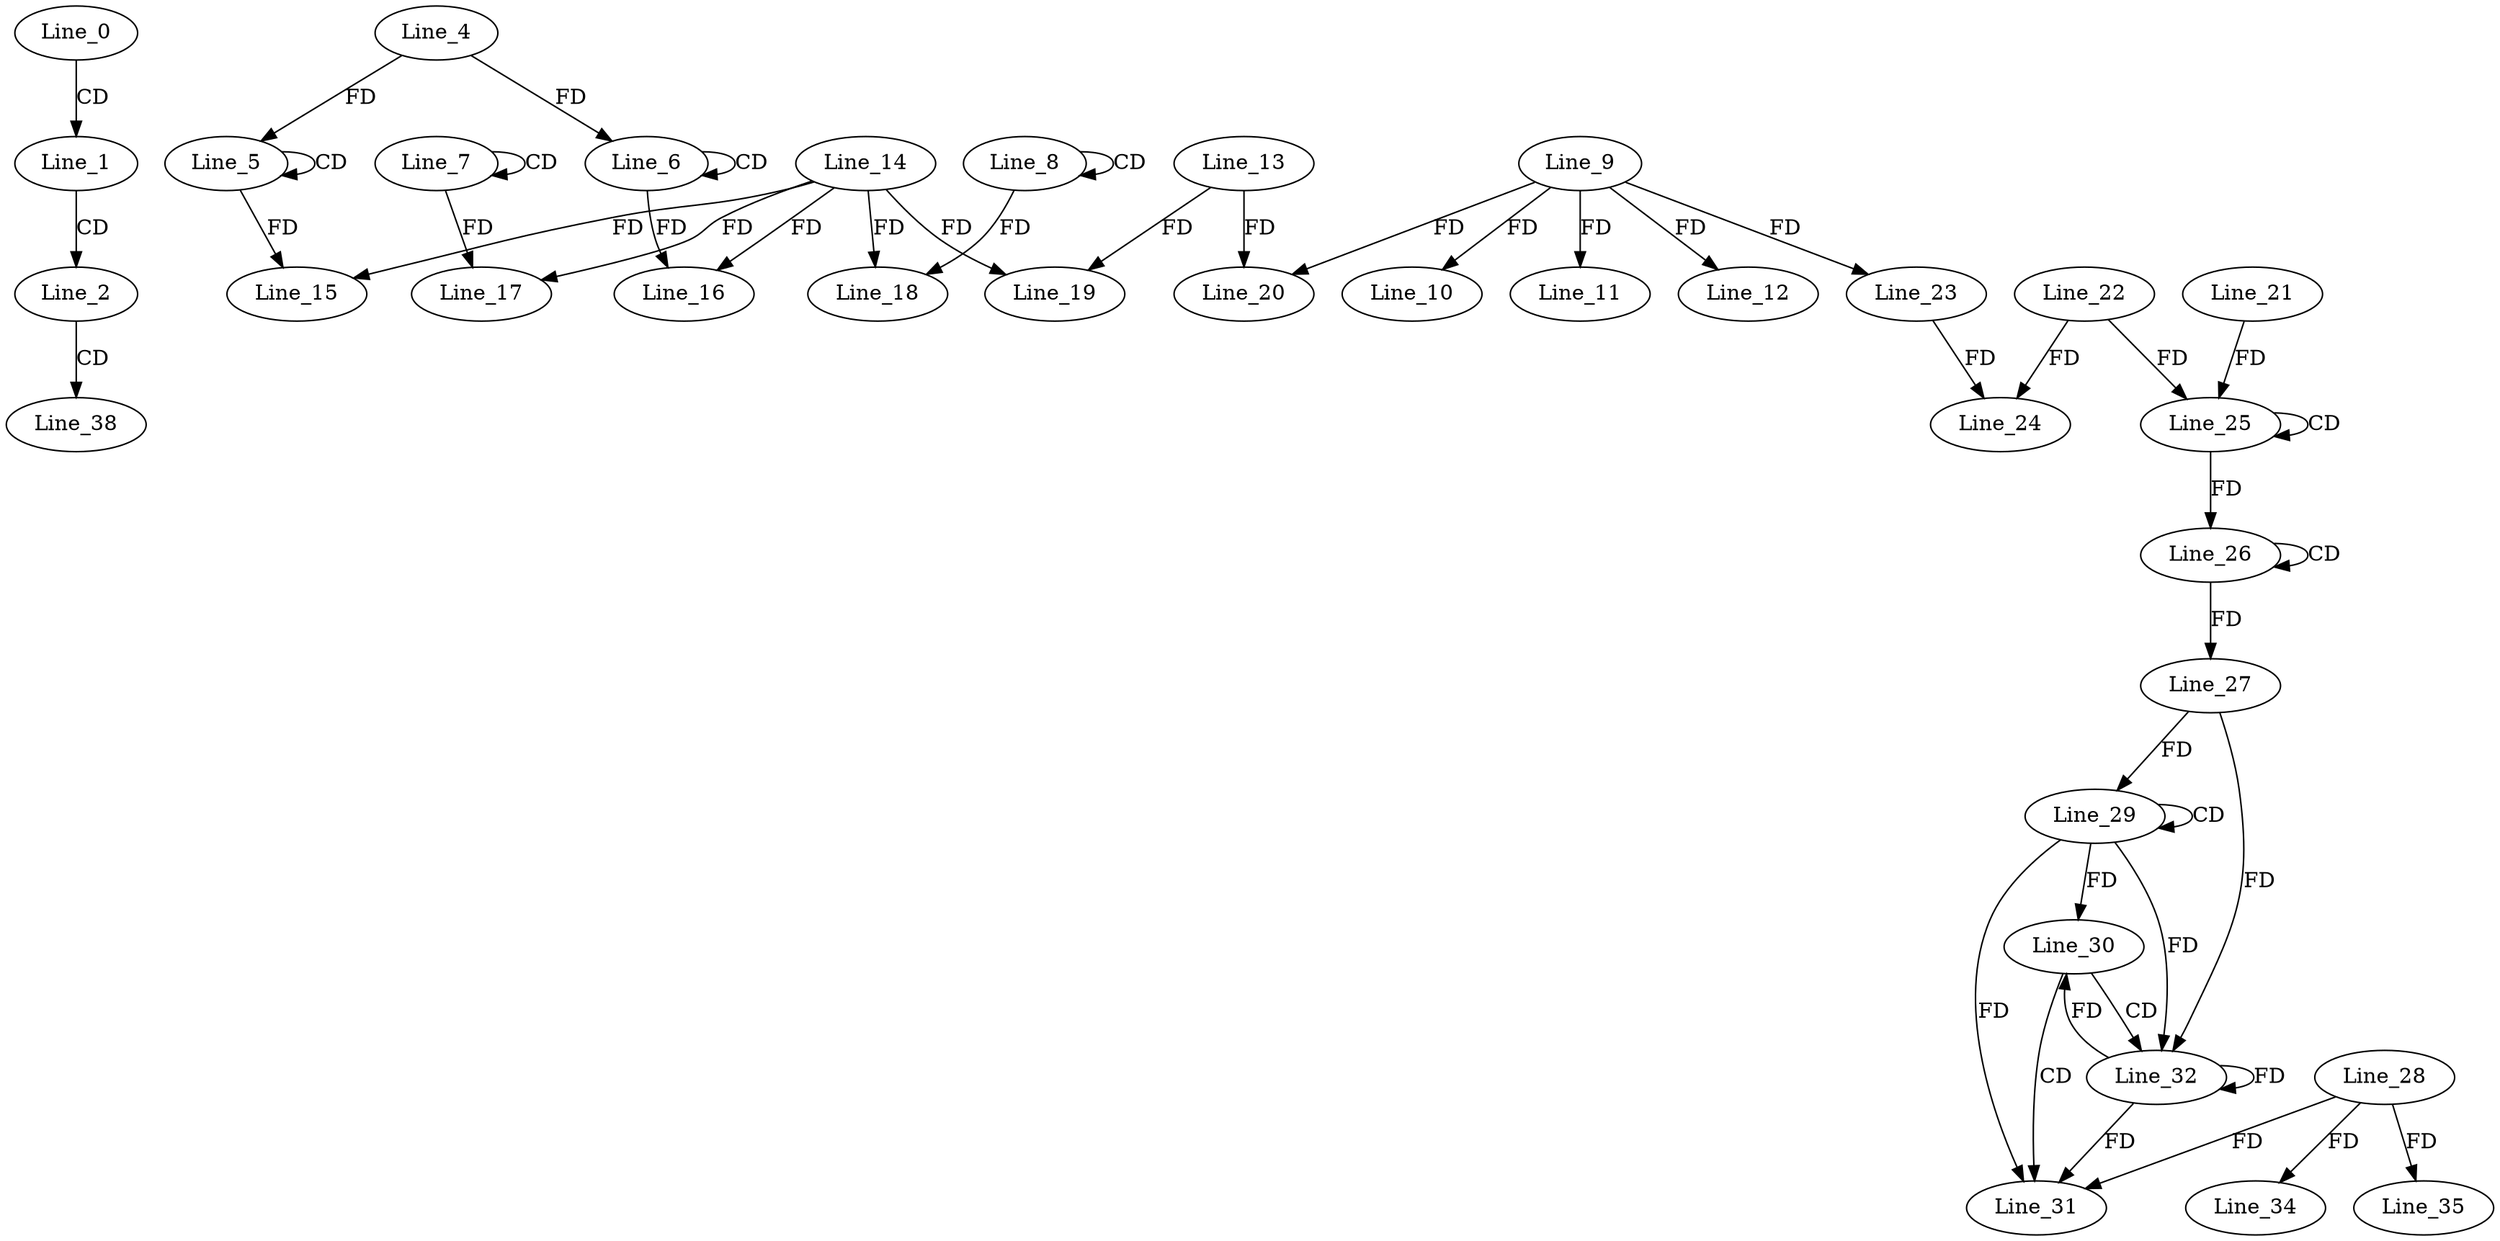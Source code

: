 digraph G {
  Line_0;
  Line_1;
  Line_2;
  Line_5;
  Line_5;
  Line_4;
  Line_6;
  Line_6;
  Line_7;
  Line_7;
  Line_8;
  Line_8;
  Line_9;
  Line_10;
  Line_11;
  Line_12;
  Line_14;
  Line_15;
  Line_16;
  Line_17;
  Line_18;
  Line_13;
  Line_19;
  Line_20;
  Line_23;
  Line_22;
  Line_24;
  Line_23;
  Line_25;
  Line_25;
  Line_21;
  Line_26;
  Line_26;
  Line_27;
  Line_29;
  Line_29;
  Line_27;
  Line_30;
  Line_31;
  Line_28;
  Line_32;
  Line_32;
  Line_34;
  Line_35;
  Line_38;
  Line_0 -> Line_1 [ label="CD" ];
  Line_1 -> Line_2 [ label="CD" ];
  Line_5 -> Line_5 [ label="CD" ];
  Line_4 -> Line_5 [ label="FD" ];
  Line_6 -> Line_6 [ label="CD" ];
  Line_4 -> Line_6 [ label="FD" ];
  Line_7 -> Line_7 [ label="CD" ];
  Line_8 -> Line_8 [ label="CD" ];
  Line_9 -> Line_10 [ label="FD" ];
  Line_9 -> Line_11 [ label="FD" ];
  Line_9 -> Line_12 [ label="FD" ];
  Line_14 -> Line_15 [ label="FD" ];
  Line_5 -> Line_15 [ label="FD" ];
  Line_14 -> Line_16 [ label="FD" ];
  Line_6 -> Line_16 [ label="FD" ];
  Line_14 -> Line_17 [ label="FD" ];
  Line_7 -> Line_17 [ label="FD" ];
  Line_14 -> Line_18 [ label="FD" ];
  Line_8 -> Line_18 [ label="FD" ];
  Line_13 -> Line_19 [ label="FD" ];
  Line_14 -> Line_19 [ label="FD" ];
  Line_9 -> Line_20 [ label="FD" ];
  Line_13 -> Line_20 [ label="FD" ];
  Line_9 -> Line_23 [ label="FD" ];
  Line_22 -> Line_24 [ label="FD" ];
  Line_23 -> Line_24 [ label="FD" ];
  Line_25 -> Line_25 [ label="CD" ];
  Line_21 -> Line_25 [ label="FD" ];
  Line_22 -> Line_25 [ label="FD" ];
  Line_26 -> Line_26 [ label="CD" ];
  Line_25 -> Line_26 [ label="FD" ];
  Line_26 -> Line_27 [ label="FD" ];
  Line_29 -> Line_29 [ label="CD" ];
  Line_27 -> Line_29 [ label="FD" ];
  Line_29 -> Line_30 [ label="FD" ];
  Line_30 -> Line_31 [ label="CD" ];
  Line_28 -> Line_31 [ label="FD" ];
  Line_29 -> Line_31 [ label="FD" ];
  Line_30 -> Line_32 [ label="CD" ];
  Line_32 -> Line_32 [ label="FD" ];
  Line_29 -> Line_32 [ label="FD" ];
  Line_27 -> Line_32 [ label="FD" ];
  Line_28 -> Line_34 [ label="FD" ];
  Line_28 -> Line_35 [ label="FD" ];
  Line_2 -> Line_38 [ label="CD" ];
  Line_32 -> Line_30 [ label="FD" ];
  Line_32 -> Line_31 [ label="FD" ];
}

